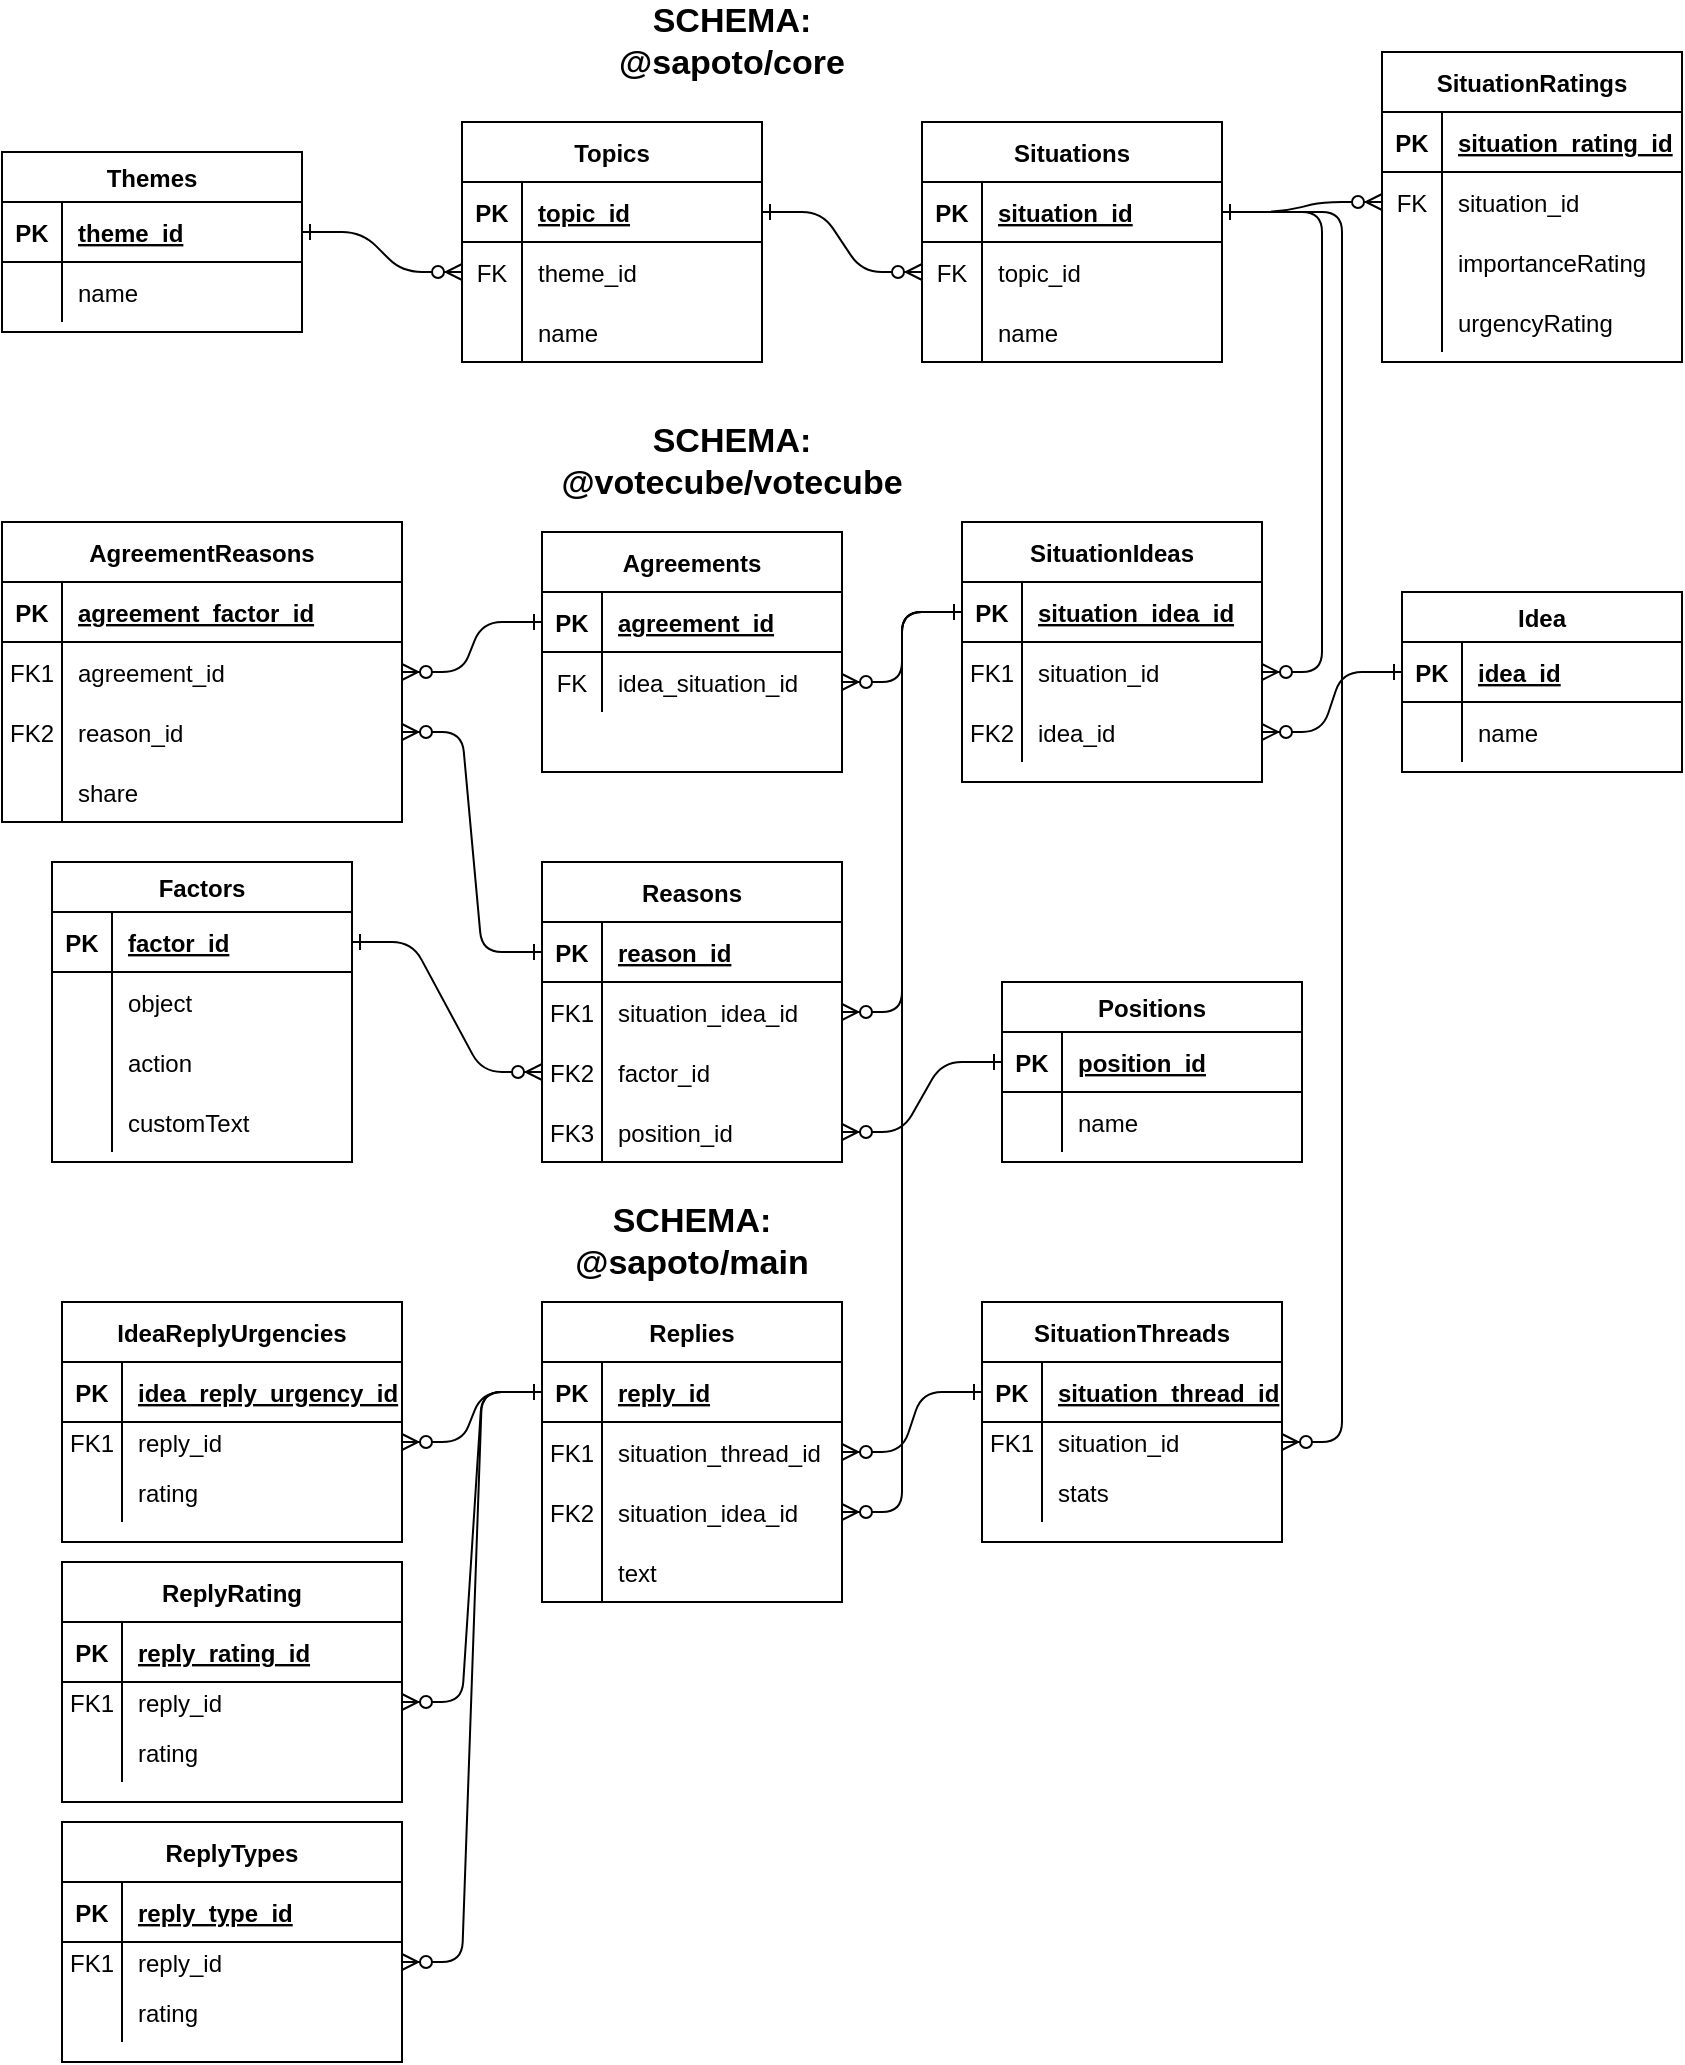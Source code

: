 <mxfile>
    <diagram id="R2lEEEUBdFMjLlhIrx00" name="Page-1">
        <mxGraphModel dx="868" dy="680" grid="1" gridSize="10" guides="1" tooltips="1" connect="1" arrows="1" fold="1" page="1" pageScale="1" pageWidth="850" pageHeight="1100" math="0" shadow="0" extFonts="Permanent Marker^https://fonts.googleapis.com/css?family=Permanent+Marker">
            <root>
                <mxCell id="0"/>
                <mxCell id="1" parent="0"/>
                <mxCell id="C-vyLk0tnHw3VtMMgP7b-1" value="" style="edgeStyle=entityRelationEdgeStyle;endArrow=ERzeroToMany;startArrow=ERone;endFill=1;startFill=0;" parent="1" source="C-vyLk0tnHw3VtMMgP7b-24" target="UlRm_-mRZ6Bp_iC80ljX-13" edge="1">
                    <mxGeometry width="100" height="100" relative="1" as="geometry">
                        <mxPoint x="340" y="720" as="sourcePoint"/>
                        <mxPoint x="440" y="620" as="targetPoint"/>
                    </mxGeometry>
                </mxCell>
                <mxCell id="C-vyLk0tnHw3VtMMgP7b-12" value="" style="edgeStyle=entityRelationEdgeStyle;endArrow=ERzeroToMany;startArrow=ERone;endFill=1;startFill=0;" parent="1" source="C-vyLk0tnHw3VtMMgP7b-3" target="C-vyLk0tnHw3VtMMgP7b-17" edge="1">
                    <mxGeometry width="100" height="100" relative="1" as="geometry">
                        <mxPoint x="400" y="180" as="sourcePoint"/>
                        <mxPoint x="460" y="205" as="targetPoint"/>
                    </mxGeometry>
                </mxCell>
                <mxCell id="C-vyLk0tnHw3VtMMgP7b-2" value="SituationThreads" style="shape=table;startSize=30;container=1;collapsible=1;childLayout=tableLayout;fixedRows=1;rowLines=0;fontStyle=1;align=center;resizeLast=1;" parent="1" vertex="1">
                    <mxGeometry x="490" y="660" width="150" height="120" as="geometry"/>
                </mxCell>
                <mxCell id="C-vyLk0tnHw3VtMMgP7b-3" value="" style="shape=partialRectangle;collapsible=0;dropTarget=0;pointerEvents=0;fillColor=none;points=[[0,0.5],[1,0.5]];portConstraint=eastwest;top=0;left=0;right=0;bottom=1;" parent="C-vyLk0tnHw3VtMMgP7b-2" vertex="1">
                    <mxGeometry y="30" width="150" height="30" as="geometry"/>
                </mxCell>
                <mxCell id="C-vyLk0tnHw3VtMMgP7b-4" value="PK" style="shape=partialRectangle;overflow=hidden;connectable=0;fillColor=none;top=0;left=0;bottom=0;right=0;fontStyle=1;" parent="C-vyLk0tnHw3VtMMgP7b-3" vertex="1">
                    <mxGeometry width="30" height="30" as="geometry">
                        <mxRectangle width="30" height="30" as="alternateBounds"/>
                    </mxGeometry>
                </mxCell>
                <mxCell id="C-vyLk0tnHw3VtMMgP7b-5" value="situation_thread_id" style="shape=partialRectangle;overflow=hidden;connectable=0;fillColor=none;top=0;left=0;bottom=0;right=0;align=left;spacingLeft=6;fontStyle=5;" parent="C-vyLk0tnHw3VtMMgP7b-3" vertex="1">
                    <mxGeometry x="30" width="120" height="30" as="geometry">
                        <mxRectangle width="120" height="30" as="alternateBounds"/>
                    </mxGeometry>
                </mxCell>
                <mxCell id="C-vyLk0tnHw3VtMMgP7b-6" value="" style="shape=partialRectangle;collapsible=0;dropTarget=0;pointerEvents=0;fillColor=none;points=[[0,0.5],[1,0.5]];portConstraint=eastwest;top=0;left=0;right=0;bottom=0;" parent="C-vyLk0tnHw3VtMMgP7b-2" vertex="1">
                    <mxGeometry y="60" width="150" height="20" as="geometry"/>
                </mxCell>
                <mxCell id="C-vyLk0tnHw3VtMMgP7b-7" value="FK1" style="shape=partialRectangle;overflow=hidden;connectable=0;fillColor=none;top=0;left=0;bottom=0;right=0;" parent="C-vyLk0tnHw3VtMMgP7b-6" vertex="1">
                    <mxGeometry width="30" height="20" as="geometry">
                        <mxRectangle width="30" height="20" as="alternateBounds"/>
                    </mxGeometry>
                </mxCell>
                <mxCell id="C-vyLk0tnHw3VtMMgP7b-8" value="situation_id" style="shape=partialRectangle;overflow=hidden;connectable=0;fillColor=none;top=0;left=0;bottom=0;right=0;align=left;spacingLeft=6;" parent="C-vyLk0tnHw3VtMMgP7b-6" vertex="1">
                    <mxGeometry x="30" width="120" height="20" as="geometry">
                        <mxRectangle width="120" height="20" as="alternateBounds"/>
                    </mxGeometry>
                </mxCell>
                <mxCell id="C-vyLk0tnHw3VtMMgP7b-9" value="" style="shape=partialRectangle;collapsible=0;dropTarget=0;pointerEvents=0;fillColor=none;points=[[0,0.5],[1,0.5]];portConstraint=eastwest;top=0;left=0;right=0;bottom=0;" parent="C-vyLk0tnHw3VtMMgP7b-2" vertex="1">
                    <mxGeometry y="80" width="150" height="30" as="geometry"/>
                </mxCell>
                <mxCell id="C-vyLk0tnHw3VtMMgP7b-10" value="" style="shape=partialRectangle;overflow=hidden;connectable=0;fillColor=none;top=0;left=0;bottom=0;right=0;" parent="C-vyLk0tnHw3VtMMgP7b-9" vertex="1">
                    <mxGeometry width="30" height="30" as="geometry">
                        <mxRectangle width="30" height="30" as="alternateBounds"/>
                    </mxGeometry>
                </mxCell>
                <mxCell id="C-vyLk0tnHw3VtMMgP7b-11" value="stats" style="shape=partialRectangle;overflow=hidden;connectable=0;fillColor=none;top=0;left=0;bottom=0;right=0;align=left;spacingLeft=6;" parent="C-vyLk0tnHw3VtMMgP7b-9" vertex="1">
                    <mxGeometry x="30" width="120" height="30" as="geometry">
                        <mxRectangle width="120" height="30" as="alternateBounds"/>
                    </mxGeometry>
                </mxCell>
                <mxCell id="C-vyLk0tnHw3VtMMgP7b-13" value="Replies" style="shape=table;startSize=30;container=1;collapsible=1;childLayout=tableLayout;fixedRows=1;rowLines=0;fontStyle=1;align=center;resizeLast=1;" parent="1" vertex="1">
                    <mxGeometry x="270" y="660" width="150" height="150" as="geometry"/>
                </mxCell>
                <mxCell id="C-vyLk0tnHw3VtMMgP7b-14" value="" style="shape=partialRectangle;collapsible=0;dropTarget=0;pointerEvents=0;fillColor=none;points=[[0,0.5],[1,0.5]];portConstraint=eastwest;top=0;left=0;right=0;bottom=1;" parent="C-vyLk0tnHw3VtMMgP7b-13" vertex="1">
                    <mxGeometry y="30" width="150" height="30" as="geometry"/>
                </mxCell>
                <mxCell id="C-vyLk0tnHw3VtMMgP7b-15" value="PK" style="shape=partialRectangle;overflow=hidden;connectable=0;fillColor=none;top=0;left=0;bottom=0;right=0;fontStyle=1;" parent="C-vyLk0tnHw3VtMMgP7b-14" vertex="1">
                    <mxGeometry width="30" height="30" as="geometry">
                        <mxRectangle width="30" height="30" as="alternateBounds"/>
                    </mxGeometry>
                </mxCell>
                <mxCell id="C-vyLk0tnHw3VtMMgP7b-16" value="reply_id" style="shape=partialRectangle;overflow=hidden;connectable=0;fillColor=none;top=0;left=0;bottom=0;right=0;align=left;spacingLeft=6;fontStyle=5;" parent="C-vyLk0tnHw3VtMMgP7b-14" vertex="1">
                    <mxGeometry x="30" width="120" height="30" as="geometry">
                        <mxRectangle width="120" height="30" as="alternateBounds"/>
                    </mxGeometry>
                </mxCell>
                <mxCell id="C-vyLk0tnHw3VtMMgP7b-17" value="" style="shape=partialRectangle;collapsible=0;dropTarget=0;pointerEvents=0;fillColor=none;points=[[0,0.5],[1,0.5]];portConstraint=eastwest;top=0;left=0;right=0;bottom=0;" parent="C-vyLk0tnHw3VtMMgP7b-13" vertex="1">
                    <mxGeometry y="60" width="150" height="30" as="geometry"/>
                </mxCell>
                <mxCell id="C-vyLk0tnHw3VtMMgP7b-18" value="FK1" style="shape=partialRectangle;overflow=hidden;connectable=0;fillColor=none;top=0;left=0;bottom=0;right=0;" parent="C-vyLk0tnHw3VtMMgP7b-17" vertex="1">
                    <mxGeometry width="30" height="30" as="geometry">
                        <mxRectangle width="30" height="30" as="alternateBounds"/>
                    </mxGeometry>
                </mxCell>
                <mxCell id="C-vyLk0tnHw3VtMMgP7b-19" value="situation_thread_id" style="shape=partialRectangle;overflow=hidden;connectable=0;fillColor=none;top=0;left=0;bottom=0;right=0;align=left;spacingLeft=6;" parent="C-vyLk0tnHw3VtMMgP7b-17" vertex="1">
                    <mxGeometry x="30" width="120" height="30" as="geometry">
                        <mxRectangle width="120" height="30" as="alternateBounds"/>
                    </mxGeometry>
                </mxCell>
                <mxCell id="C-vyLk0tnHw3VtMMgP7b-20" value="" style="shape=partialRectangle;collapsible=0;dropTarget=0;pointerEvents=0;fillColor=none;points=[[0,0.5],[1,0.5]];portConstraint=eastwest;top=0;left=0;right=0;bottom=0;" parent="C-vyLk0tnHw3VtMMgP7b-13" vertex="1">
                    <mxGeometry y="90" width="150" height="30" as="geometry"/>
                </mxCell>
                <mxCell id="C-vyLk0tnHw3VtMMgP7b-21" value="FK2" style="shape=partialRectangle;overflow=hidden;connectable=0;fillColor=none;top=0;left=0;bottom=0;right=0;" parent="C-vyLk0tnHw3VtMMgP7b-20" vertex="1">
                    <mxGeometry width="30" height="30" as="geometry">
                        <mxRectangle width="30" height="30" as="alternateBounds"/>
                    </mxGeometry>
                </mxCell>
                <mxCell id="C-vyLk0tnHw3VtMMgP7b-22" value="situation_idea_id" style="shape=partialRectangle;overflow=hidden;connectable=0;fillColor=none;top=0;left=0;bottom=0;right=0;align=left;spacingLeft=6;" parent="C-vyLk0tnHw3VtMMgP7b-20" vertex="1">
                    <mxGeometry x="30" width="120" height="30" as="geometry">
                        <mxRectangle width="120" height="30" as="alternateBounds"/>
                    </mxGeometry>
                </mxCell>
                <mxCell id="UlRm_-mRZ6Bp_iC80ljX-145" value="" style="shape=partialRectangle;collapsible=0;dropTarget=0;pointerEvents=0;fillColor=none;points=[[0,0.5],[1,0.5]];portConstraint=eastwest;top=0;left=0;right=0;bottom=0;" parent="C-vyLk0tnHw3VtMMgP7b-13" vertex="1">
                    <mxGeometry y="120" width="150" height="30" as="geometry"/>
                </mxCell>
                <mxCell id="UlRm_-mRZ6Bp_iC80ljX-146" value="" style="shape=partialRectangle;overflow=hidden;connectable=0;fillColor=none;top=0;left=0;bottom=0;right=0;" parent="UlRm_-mRZ6Bp_iC80ljX-145" vertex="1">
                    <mxGeometry width="30" height="30" as="geometry">
                        <mxRectangle width="30" height="30" as="alternateBounds"/>
                    </mxGeometry>
                </mxCell>
                <mxCell id="UlRm_-mRZ6Bp_iC80ljX-147" value="text" style="shape=partialRectangle;overflow=hidden;connectable=0;fillColor=none;top=0;left=0;bottom=0;right=0;align=left;spacingLeft=6;" parent="UlRm_-mRZ6Bp_iC80ljX-145" vertex="1">
                    <mxGeometry x="30" width="120" height="30" as="geometry">
                        <mxRectangle width="120" height="30" as="alternateBounds"/>
                    </mxGeometry>
                </mxCell>
                <mxCell id="C-vyLk0tnHw3VtMMgP7b-23" value="Situations" style="shape=table;startSize=30;container=1;collapsible=1;childLayout=tableLayout;fixedRows=1;rowLines=0;fontStyle=1;align=center;resizeLast=1;" parent="1" vertex="1">
                    <mxGeometry x="460" y="70" width="150" height="120" as="geometry"/>
                </mxCell>
                <mxCell id="C-vyLk0tnHw3VtMMgP7b-24" value="" style="shape=partialRectangle;collapsible=0;dropTarget=0;pointerEvents=0;fillColor=none;points=[[0,0.5],[1,0.5]];portConstraint=eastwest;top=0;left=0;right=0;bottom=1;" parent="C-vyLk0tnHw3VtMMgP7b-23" vertex="1">
                    <mxGeometry y="30" width="150" height="30" as="geometry"/>
                </mxCell>
                <mxCell id="C-vyLk0tnHw3VtMMgP7b-25" value="PK" style="shape=partialRectangle;overflow=hidden;connectable=0;fillColor=none;top=0;left=0;bottom=0;right=0;fontStyle=1;" parent="C-vyLk0tnHw3VtMMgP7b-24" vertex="1">
                    <mxGeometry width="30" height="30" as="geometry">
                        <mxRectangle width="30" height="30" as="alternateBounds"/>
                    </mxGeometry>
                </mxCell>
                <mxCell id="C-vyLk0tnHw3VtMMgP7b-26" value="situation_id" style="shape=partialRectangle;overflow=hidden;connectable=0;fillColor=none;top=0;left=0;bottom=0;right=0;align=left;spacingLeft=6;fontStyle=5;" parent="C-vyLk0tnHw3VtMMgP7b-24" vertex="1">
                    <mxGeometry x="30" width="120" height="30" as="geometry">
                        <mxRectangle width="120" height="30" as="alternateBounds"/>
                    </mxGeometry>
                </mxCell>
                <mxCell id="C-vyLk0tnHw3VtMMgP7b-27" value="" style="shape=partialRectangle;collapsible=0;dropTarget=0;pointerEvents=0;fillColor=none;points=[[0,0.5],[1,0.5]];portConstraint=eastwest;top=0;left=0;right=0;bottom=0;" parent="C-vyLk0tnHw3VtMMgP7b-23" vertex="1">
                    <mxGeometry y="60" width="150" height="30" as="geometry"/>
                </mxCell>
                <mxCell id="C-vyLk0tnHw3VtMMgP7b-28" value="FK" style="shape=partialRectangle;overflow=hidden;connectable=0;fillColor=none;top=0;left=0;bottom=0;right=0;" parent="C-vyLk0tnHw3VtMMgP7b-27" vertex="1">
                    <mxGeometry width="30" height="30" as="geometry">
                        <mxRectangle width="30" height="30" as="alternateBounds"/>
                    </mxGeometry>
                </mxCell>
                <mxCell id="C-vyLk0tnHw3VtMMgP7b-29" value="topic_id" style="shape=partialRectangle;overflow=hidden;connectable=0;fillColor=none;top=0;left=0;bottom=0;right=0;align=left;spacingLeft=6;" parent="C-vyLk0tnHw3VtMMgP7b-27" vertex="1">
                    <mxGeometry x="30" width="120" height="30" as="geometry">
                        <mxRectangle width="120" height="30" as="alternateBounds"/>
                    </mxGeometry>
                </mxCell>
                <mxCell id="UlRm_-mRZ6Bp_iC80ljX-92" value="" style="shape=partialRectangle;collapsible=0;dropTarget=0;pointerEvents=0;fillColor=none;points=[[0,0.5],[1,0.5]];portConstraint=eastwest;top=0;left=0;right=0;bottom=0;" parent="C-vyLk0tnHw3VtMMgP7b-23" vertex="1">
                    <mxGeometry y="90" width="150" height="30" as="geometry"/>
                </mxCell>
                <mxCell id="UlRm_-mRZ6Bp_iC80ljX-93" value="" style="shape=partialRectangle;overflow=hidden;connectable=0;fillColor=none;top=0;left=0;bottom=0;right=0;" parent="UlRm_-mRZ6Bp_iC80ljX-92" vertex="1">
                    <mxGeometry width="30" height="30" as="geometry">
                        <mxRectangle width="30" height="30" as="alternateBounds"/>
                    </mxGeometry>
                </mxCell>
                <mxCell id="UlRm_-mRZ6Bp_iC80ljX-94" value="name" style="shape=partialRectangle;overflow=hidden;connectable=0;fillColor=none;top=0;left=0;bottom=0;right=0;align=left;spacingLeft=6;" parent="UlRm_-mRZ6Bp_iC80ljX-92" vertex="1">
                    <mxGeometry x="30" width="120" height="30" as="geometry">
                        <mxRectangle width="120" height="30" as="alternateBounds"/>
                    </mxGeometry>
                </mxCell>
                <mxCell id="UlRm_-mRZ6Bp_iC80ljX-9" value="SituationIdeas" style="shape=table;startSize=30;container=1;collapsible=1;childLayout=tableLayout;fixedRows=1;rowLines=0;fontStyle=1;align=center;resizeLast=1;" parent="1" vertex="1">
                    <mxGeometry x="480" y="270" width="150" height="130" as="geometry"/>
                </mxCell>
                <mxCell id="UlRm_-mRZ6Bp_iC80ljX-10" value="" style="shape=partialRectangle;collapsible=0;dropTarget=0;pointerEvents=0;fillColor=none;points=[[0,0.5],[1,0.5]];portConstraint=eastwest;top=0;left=0;right=0;bottom=1;" parent="UlRm_-mRZ6Bp_iC80ljX-9" vertex="1">
                    <mxGeometry y="30" width="150" height="30" as="geometry"/>
                </mxCell>
                <mxCell id="UlRm_-mRZ6Bp_iC80ljX-11" value="PK" style="shape=partialRectangle;overflow=hidden;connectable=0;fillColor=none;top=0;left=0;bottom=0;right=0;fontStyle=1;" parent="UlRm_-mRZ6Bp_iC80ljX-10" vertex="1">
                    <mxGeometry width="30" height="30" as="geometry">
                        <mxRectangle width="30" height="30" as="alternateBounds"/>
                    </mxGeometry>
                </mxCell>
                <mxCell id="UlRm_-mRZ6Bp_iC80ljX-12" value="situation_idea_id" style="shape=partialRectangle;overflow=hidden;connectable=0;fillColor=none;top=0;left=0;bottom=0;right=0;align=left;spacingLeft=6;fontStyle=5;" parent="UlRm_-mRZ6Bp_iC80ljX-10" vertex="1">
                    <mxGeometry x="30" width="120" height="30" as="geometry">
                        <mxRectangle width="120" height="30" as="alternateBounds"/>
                    </mxGeometry>
                </mxCell>
                <mxCell id="UlRm_-mRZ6Bp_iC80ljX-13" value="" style="shape=partialRectangle;collapsible=0;dropTarget=0;pointerEvents=0;fillColor=none;points=[[0,0.5],[1,0.5]];portConstraint=eastwest;top=0;left=0;right=0;bottom=0;" parent="UlRm_-mRZ6Bp_iC80ljX-9" vertex="1">
                    <mxGeometry y="60" width="150" height="30" as="geometry"/>
                </mxCell>
                <mxCell id="UlRm_-mRZ6Bp_iC80ljX-14" value="FK1" style="shape=partialRectangle;overflow=hidden;connectable=0;fillColor=none;top=0;left=0;bottom=0;right=0;" parent="UlRm_-mRZ6Bp_iC80ljX-13" vertex="1">
                    <mxGeometry width="30" height="30" as="geometry">
                        <mxRectangle width="30" height="30" as="alternateBounds"/>
                    </mxGeometry>
                </mxCell>
                <mxCell id="UlRm_-mRZ6Bp_iC80ljX-15" value="situation_id" style="shape=partialRectangle;overflow=hidden;connectable=0;fillColor=none;top=0;left=0;bottom=0;right=0;align=left;spacingLeft=6;" parent="UlRm_-mRZ6Bp_iC80ljX-13" vertex="1">
                    <mxGeometry x="30" width="120" height="30" as="geometry">
                        <mxRectangle width="120" height="30" as="alternateBounds"/>
                    </mxGeometry>
                </mxCell>
                <mxCell id="UlRm_-mRZ6Bp_iC80ljX-16" value="" style="shape=partialRectangle;collapsible=0;dropTarget=0;pointerEvents=0;fillColor=none;points=[[0,0.5],[1,0.5]];portConstraint=eastwest;top=0;left=0;right=0;bottom=0;" parent="UlRm_-mRZ6Bp_iC80ljX-9" vertex="1">
                    <mxGeometry y="90" width="150" height="30" as="geometry"/>
                </mxCell>
                <mxCell id="UlRm_-mRZ6Bp_iC80ljX-17" value="FK2" style="shape=partialRectangle;overflow=hidden;connectable=0;fillColor=none;top=0;left=0;bottom=0;right=0;" parent="UlRm_-mRZ6Bp_iC80ljX-16" vertex="1">
                    <mxGeometry width="30" height="30" as="geometry">
                        <mxRectangle width="30" height="30" as="alternateBounds"/>
                    </mxGeometry>
                </mxCell>
                <mxCell id="UlRm_-mRZ6Bp_iC80ljX-18" value="idea_id" style="shape=partialRectangle;overflow=hidden;connectable=0;fillColor=none;top=0;left=0;bottom=0;right=0;align=left;spacingLeft=6;" parent="UlRm_-mRZ6Bp_iC80ljX-16" vertex="1">
                    <mxGeometry x="30" width="120" height="30" as="geometry">
                        <mxRectangle width="120" height="30" as="alternateBounds"/>
                    </mxGeometry>
                </mxCell>
                <mxCell id="UlRm_-mRZ6Bp_iC80ljX-19" value="Topics" style="shape=table;startSize=30;container=1;collapsible=1;childLayout=tableLayout;fixedRows=1;rowLines=0;fontStyle=1;align=center;resizeLast=1;" parent="1" vertex="1">
                    <mxGeometry x="230" y="70" width="150" height="120" as="geometry"/>
                </mxCell>
                <mxCell id="UlRm_-mRZ6Bp_iC80ljX-20" value="" style="shape=partialRectangle;collapsible=0;dropTarget=0;pointerEvents=0;fillColor=none;points=[[0,0.5],[1,0.5]];portConstraint=eastwest;top=0;left=0;right=0;bottom=1;" parent="UlRm_-mRZ6Bp_iC80ljX-19" vertex="1">
                    <mxGeometry y="30" width="150" height="30" as="geometry"/>
                </mxCell>
                <mxCell id="UlRm_-mRZ6Bp_iC80ljX-21" value="PK" style="shape=partialRectangle;overflow=hidden;connectable=0;fillColor=none;top=0;left=0;bottom=0;right=0;fontStyle=1;" parent="UlRm_-mRZ6Bp_iC80ljX-20" vertex="1">
                    <mxGeometry width="30" height="30" as="geometry">
                        <mxRectangle width="30" height="30" as="alternateBounds"/>
                    </mxGeometry>
                </mxCell>
                <mxCell id="UlRm_-mRZ6Bp_iC80ljX-22" value="topic_id" style="shape=partialRectangle;overflow=hidden;connectable=0;fillColor=none;top=0;left=0;bottom=0;right=0;align=left;spacingLeft=6;fontStyle=5;" parent="UlRm_-mRZ6Bp_iC80ljX-20" vertex="1">
                    <mxGeometry x="30" width="120" height="30" as="geometry">
                        <mxRectangle width="120" height="30" as="alternateBounds"/>
                    </mxGeometry>
                </mxCell>
                <mxCell id="UlRm_-mRZ6Bp_iC80ljX-23" value="" style="shape=partialRectangle;collapsible=0;dropTarget=0;pointerEvents=0;fillColor=none;points=[[0,0.5],[1,0.5]];portConstraint=eastwest;top=0;left=0;right=0;bottom=0;" parent="UlRm_-mRZ6Bp_iC80ljX-19" vertex="1">
                    <mxGeometry y="60" width="150" height="30" as="geometry"/>
                </mxCell>
                <mxCell id="UlRm_-mRZ6Bp_iC80ljX-24" value="FK" style="shape=partialRectangle;overflow=hidden;connectable=0;fillColor=none;top=0;left=0;bottom=0;right=0;" parent="UlRm_-mRZ6Bp_iC80ljX-23" vertex="1">
                    <mxGeometry width="30" height="30" as="geometry">
                        <mxRectangle width="30" height="30" as="alternateBounds"/>
                    </mxGeometry>
                </mxCell>
                <mxCell id="UlRm_-mRZ6Bp_iC80ljX-25" value="theme_id" style="shape=partialRectangle;overflow=hidden;connectable=0;fillColor=none;top=0;left=0;bottom=0;right=0;align=left;spacingLeft=6;" parent="UlRm_-mRZ6Bp_iC80ljX-23" vertex="1">
                    <mxGeometry x="30" width="120" height="30" as="geometry">
                        <mxRectangle width="120" height="30" as="alternateBounds"/>
                    </mxGeometry>
                </mxCell>
                <mxCell id="UlRm_-mRZ6Bp_iC80ljX-102" value="" style="shape=partialRectangle;collapsible=0;dropTarget=0;pointerEvents=0;fillColor=none;points=[[0,0.5],[1,0.5]];portConstraint=eastwest;top=0;left=0;right=0;bottom=0;" parent="UlRm_-mRZ6Bp_iC80ljX-19" vertex="1">
                    <mxGeometry y="90" width="150" height="30" as="geometry"/>
                </mxCell>
                <mxCell id="UlRm_-mRZ6Bp_iC80ljX-103" value="" style="shape=partialRectangle;overflow=hidden;connectable=0;fillColor=none;top=0;left=0;bottom=0;right=0;" parent="UlRm_-mRZ6Bp_iC80ljX-102" vertex="1">
                    <mxGeometry width="30" height="30" as="geometry">
                        <mxRectangle width="30" height="30" as="alternateBounds"/>
                    </mxGeometry>
                </mxCell>
                <mxCell id="UlRm_-mRZ6Bp_iC80ljX-104" value="name" style="shape=partialRectangle;overflow=hidden;connectable=0;fillColor=none;top=0;left=0;bottom=0;right=0;align=left;spacingLeft=6;" parent="UlRm_-mRZ6Bp_iC80ljX-102" vertex="1">
                    <mxGeometry x="30" width="120" height="30" as="geometry">
                        <mxRectangle width="120" height="30" as="alternateBounds"/>
                    </mxGeometry>
                </mxCell>
                <mxCell id="UlRm_-mRZ6Bp_iC80ljX-27" value="Themes" style="shape=table;startSize=25;container=1;collapsible=1;childLayout=tableLayout;fixedRows=1;rowLines=0;fontStyle=1;align=center;resizeLast=1;" parent="1" vertex="1">
                    <mxGeometry y="85" width="150" height="90" as="geometry"/>
                </mxCell>
                <mxCell id="UlRm_-mRZ6Bp_iC80ljX-28" value="" style="shape=partialRectangle;collapsible=0;dropTarget=0;pointerEvents=0;fillColor=none;points=[[0,0.5],[1,0.5]];portConstraint=eastwest;top=0;left=0;right=0;bottom=1;" parent="UlRm_-mRZ6Bp_iC80ljX-27" vertex="1">
                    <mxGeometry y="25" width="150" height="30" as="geometry"/>
                </mxCell>
                <mxCell id="UlRm_-mRZ6Bp_iC80ljX-29" value="PK" style="shape=partialRectangle;overflow=hidden;connectable=0;fillColor=none;top=0;left=0;bottom=0;right=0;fontStyle=1;" parent="UlRm_-mRZ6Bp_iC80ljX-28" vertex="1">
                    <mxGeometry width="30" height="30" as="geometry">
                        <mxRectangle width="30" height="30" as="alternateBounds"/>
                    </mxGeometry>
                </mxCell>
                <mxCell id="UlRm_-mRZ6Bp_iC80ljX-30" value="theme_id" style="shape=partialRectangle;overflow=hidden;connectable=0;fillColor=none;top=0;left=0;bottom=0;right=0;align=left;spacingLeft=6;fontStyle=5;" parent="UlRm_-mRZ6Bp_iC80ljX-28" vertex="1">
                    <mxGeometry x="30" width="120" height="30" as="geometry">
                        <mxRectangle width="120" height="30" as="alternateBounds"/>
                    </mxGeometry>
                </mxCell>
                <mxCell id="UlRm_-mRZ6Bp_iC80ljX-31" value="" style="shape=partialRectangle;collapsible=0;dropTarget=0;pointerEvents=0;fillColor=none;points=[[0,0.5],[1,0.5]];portConstraint=eastwest;top=0;left=0;right=0;bottom=0;" parent="UlRm_-mRZ6Bp_iC80ljX-27" vertex="1">
                    <mxGeometry y="55" width="150" height="30" as="geometry"/>
                </mxCell>
                <mxCell id="UlRm_-mRZ6Bp_iC80ljX-32" value="" style="shape=partialRectangle;overflow=hidden;connectable=0;fillColor=none;top=0;left=0;bottom=0;right=0;" parent="UlRm_-mRZ6Bp_iC80ljX-31" vertex="1">
                    <mxGeometry width="30" height="30" as="geometry">
                        <mxRectangle width="30" height="30" as="alternateBounds"/>
                    </mxGeometry>
                </mxCell>
                <mxCell id="UlRm_-mRZ6Bp_iC80ljX-33" value="name" style="shape=partialRectangle;overflow=hidden;connectable=0;fillColor=none;top=0;left=0;bottom=0;right=0;align=left;spacingLeft=6;" parent="UlRm_-mRZ6Bp_iC80ljX-31" vertex="1">
                    <mxGeometry x="30" width="120" height="30" as="geometry">
                        <mxRectangle width="120" height="30" as="alternateBounds"/>
                    </mxGeometry>
                </mxCell>
                <mxCell id="UlRm_-mRZ6Bp_iC80ljX-34" value="" style="edgeStyle=entityRelationEdgeStyle;endArrow=ERzeroToMany;startArrow=ERone;endFill=1;startFill=0;" parent="1" source="UlRm_-mRZ6Bp_iC80ljX-20" target="C-vyLk0tnHw3VtMMgP7b-27" edge="1">
                    <mxGeometry width="100" height="100" relative="1" as="geometry">
                        <mxPoint x="610" y="105" as="sourcePoint"/>
                        <mxPoint x="600" y="130" as="targetPoint"/>
                    </mxGeometry>
                </mxCell>
                <mxCell id="UlRm_-mRZ6Bp_iC80ljX-35" value="" style="edgeStyle=entityRelationEdgeStyle;endArrow=ERzeroToMany;startArrow=ERone;endFill=1;startFill=0;" parent="1" source="UlRm_-mRZ6Bp_iC80ljX-28" target="UlRm_-mRZ6Bp_iC80ljX-23" edge="1">
                    <mxGeometry width="100" height="100" relative="1" as="geometry">
                        <mxPoint x="480" y="85" as="sourcePoint"/>
                        <mxPoint x="610" y="135" as="targetPoint"/>
                    </mxGeometry>
                </mxCell>
                <mxCell id="UlRm_-mRZ6Bp_iC80ljX-36" value="SituationRatings" style="shape=table;startSize=30;container=1;collapsible=1;childLayout=tableLayout;fixedRows=1;rowLines=0;fontStyle=1;align=center;resizeLast=1;" parent="1" vertex="1">
                    <mxGeometry x="690" y="35" width="150" height="155" as="geometry"/>
                </mxCell>
                <mxCell id="UlRm_-mRZ6Bp_iC80ljX-37" value="" style="shape=partialRectangle;collapsible=0;dropTarget=0;pointerEvents=0;fillColor=none;points=[[0,0.5],[1,0.5]];portConstraint=eastwest;top=0;left=0;right=0;bottom=1;" parent="UlRm_-mRZ6Bp_iC80ljX-36" vertex="1">
                    <mxGeometry y="30" width="150" height="30" as="geometry"/>
                </mxCell>
                <mxCell id="UlRm_-mRZ6Bp_iC80ljX-38" value="PK" style="shape=partialRectangle;overflow=hidden;connectable=0;fillColor=none;top=0;left=0;bottom=0;right=0;fontStyle=1;" parent="UlRm_-mRZ6Bp_iC80ljX-37" vertex="1">
                    <mxGeometry width="30" height="30" as="geometry">
                        <mxRectangle width="30" height="30" as="alternateBounds"/>
                    </mxGeometry>
                </mxCell>
                <mxCell id="UlRm_-mRZ6Bp_iC80ljX-39" value="situation_rating_id" style="shape=partialRectangle;overflow=hidden;connectable=0;fillColor=none;top=0;left=0;bottom=0;right=0;align=left;spacingLeft=6;fontStyle=5;" parent="UlRm_-mRZ6Bp_iC80ljX-37" vertex="1">
                    <mxGeometry x="30" width="120" height="30" as="geometry">
                        <mxRectangle width="120" height="30" as="alternateBounds"/>
                    </mxGeometry>
                </mxCell>
                <mxCell id="UlRm_-mRZ6Bp_iC80ljX-40" value="" style="shape=partialRectangle;collapsible=0;dropTarget=0;pointerEvents=0;fillColor=none;points=[[0,0.5],[1,0.5]];portConstraint=eastwest;top=0;left=0;right=0;bottom=0;" parent="UlRm_-mRZ6Bp_iC80ljX-36" vertex="1">
                    <mxGeometry y="60" width="150" height="30" as="geometry"/>
                </mxCell>
                <mxCell id="UlRm_-mRZ6Bp_iC80ljX-41" value="FK" style="shape=partialRectangle;overflow=hidden;connectable=0;fillColor=none;top=0;left=0;bottom=0;right=0;" parent="UlRm_-mRZ6Bp_iC80ljX-40" vertex="1">
                    <mxGeometry width="30" height="30" as="geometry">
                        <mxRectangle width="30" height="30" as="alternateBounds"/>
                    </mxGeometry>
                </mxCell>
                <mxCell id="UlRm_-mRZ6Bp_iC80ljX-42" value="situation_id" style="shape=partialRectangle;overflow=hidden;connectable=0;fillColor=none;top=0;left=0;bottom=0;right=0;align=left;spacingLeft=6;" parent="UlRm_-mRZ6Bp_iC80ljX-40" vertex="1">
                    <mxGeometry x="30" width="120" height="30" as="geometry">
                        <mxRectangle width="120" height="30" as="alternateBounds"/>
                    </mxGeometry>
                </mxCell>
                <mxCell id="UlRm_-mRZ6Bp_iC80ljX-105" value="" style="shape=partialRectangle;collapsible=0;dropTarget=0;pointerEvents=0;fillColor=none;points=[[0,0.5],[1,0.5]];portConstraint=eastwest;top=0;left=0;right=0;bottom=0;" parent="UlRm_-mRZ6Bp_iC80ljX-36" vertex="1">
                    <mxGeometry y="90" width="150" height="30" as="geometry"/>
                </mxCell>
                <mxCell id="UlRm_-mRZ6Bp_iC80ljX-106" value="" style="shape=partialRectangle;overflow=hidden;connectable=0;fillColor=none;top=0;left=0;bottom=0;right=0;" parent="UlRm_-mRZ6Bp_iC80ljX-105" vertex="1">
                    <mxGeometry width="30" height="30" as="geometry">
                        <mxRectangle width="30" height="30" as="alternateBounds"/>
                    </mxGeometry>
                </mxCell>
                <mxCell id="UlRm_-mRZ6Bp_iC80ljX-107" value="importanceRating" style="shape=partialRectangle;overflow=hidden;connectable=0;fillColor=none;top=0;left=0;bottom=0;right=0;align=left;spacingLeft=6;" parent="UlRm_-mRZ6Bp_iC80ljX-105" vertex="1">
                    <mxGeometry x="30" width="120" height="30" as="geometry">
                        <mxRectangle width="120" height="30" as="alternateBounds"/>
                    </mxGeometry>
                </mxCell>
                <mxCell id="UlRm_-mRZ6Bp_iC80ljX-108" value="" style="shape=partialRectangle;collapsible=0;dropTarget=0;pointerEvents=0;fillColor=none;points=[[0,0.5],[1,0.5]];portConstraint=eastwest;top=0;left=0;right=0;bottom=0;" parent="UlRm_-mRZ6Bp_iC80ljX-36" vertex="1">
                    <mxGeometry y="120" width="150" height="30" as="geometry"/>
                </mxCell>
                <mxCell id="UlRm_-mRZ6Bp_iC80ljX-109" value="" style="shape=partialRectangle;overflow=hidden;connectable=0;fillColor=none;top=0;left=0;bottom=0;right=0;" parent="UlRm_-mRZ6Bp_iC80ljX-108" vertex="1">
                    <mxGeometry width="30" height="30" as="geometry">
                        <mxRectangle width="30" height="30" as="alternateBounds"/>
                    </mxGeometry>
                </mxCell>
                <mxCell id="UlRm_-mRZ6Bp_iC80ljX-110" value="urgencyRating" style="shape=partialRectangle;overflow=hidden;connectable=0;fillColor=none;top=0;left=0;bottom=0;right=0;align=left;spacingLeft=6;" parent="UlRm_-mRZ6Bp_iC80ljX-108" vertex="1">
                    <mxGeometry x="30" width="120" height="30" as="geometry">
                        <mxRectangle width="120" height="30" as="alternateBounds"/>
                    </mxGeometry>
                </mxCell>
                <mxCell id="UlRm_-mRZ6Bp_iC80ljX-44" value="" style="edgeStyle=entityRelationEdgeStyle;endArrow=ERzeroToMany;startArrow=ERone;endFill=1;startFill=0;" parent="1" source="C-vyLk0tnHw3VtMMgP7b-24" target="UlRm_-mRZ6Bp_iC80ljX-40" edge="1">
                    <mxGeometry width="100" height="100" relative="1" as="geometry">
                        <mxPoint x="160" y="155" as="sourcePoint"/>
                        <mxPoint x="240" y="155" as="targetPoint"/>
                    </mxGeometry>
                </mxCell>
                <mxCell id="UlRm_-mRZ6Bp_iC80ljX-61" value="Idea" style="shape=table;startSize=25;container=1;collapsible=1;childLayout=tableLayout;fixedRows=1;rowLines=0;fontStyle=1;align=center;resizeLast=1;" parent="1" vertex="1">
                    <mxGeometry x="700" y="305" width="140" height="90" as="geometry"/>
                </mxCell>
                <mxCell id="UlRm_-mRZ6Bp_iC80ljX-62" value="" style="shape=partialRectangle;collapsible=0;dropTarget=0;pointerEvents=0;fillColor=none;points=[[0,0.5],[1,0.5]];portConstraint=eastwest;top=0;left=0;right=0;bottom=1;" parent="UlRm_-mRZ6Bp_iC80ljX-61" vertex="1">
                    <mxGeometry y="25" width="140" height="30" as="geometry"/>
                </mxCell>
                <mxCell id="UlRm_-mRZ6Bp_iC80ljX-63" value="PK" style="shape=partialRectangle;overflow=hidden;connectable=0;fillColor=none;top=0;left=0;bottom=0;right=0;fontStyle=1;" parent="UlRm_-mRZ6Bp_iC80ljX-62" vertex="1">
                    <mxGeometry width="30" height="30" as="geometry">
                        <mxRectangle width="30" height="30" as="alternateBounds"/>
                    </mxGeometry>
                </mxCell>
                <mxCell id="UlRm_-mRZ6Bp_iC80ljX-64" value="idea_id" style="shape=partialRectangle;overflow=hidden;connectable=0;fillColor=none;top=0;left=0;bottom=0;right=0;align=left;spacingLeft=6;fontStyle=5;" parent="UlRm_-mRZ6Bp_iC80ljX-62" vertex="1">
                    <mxGeometry x="30" width="110" height="30" as="geometry">
                        <mxRectangle width="110" height="30" as="alternateBounds"/>
                    </mxGeometry>
                </mxCell>
                <mxCell id="UlRm_-mRZ6Bp_iC80ljX-65" value="" style="shape=partialRectangle;collapsible=0;dropTarget=0;pointerEvents=0;fillColor=none;points=[[0,0.5],[1,0.5]];portConstraint=eastwest;top=0;left=0;right=0;bottom=0;" parent="UlRm_-mRZ6Bp_iC80ljX-61" vertex="1">
                    <mxGeometry y="55" width="140" height="30" as="geometry"/>
                </mxCell>
                <mxCell id="UlRm_-mRZ6Bp_iC80ljX-66" value="" style="shape=partialRectangle;overflow=hidden;connectable=0;fillColor=none;top=0;left=0;bottom=0;right=0;" parent="UlRm_-mRZ6Bp_iC80ljX-65" vertex="1">
                    <mxGeometry width="30" height="30" as="geometry">
                        <mxRectangle width="30" height="30" as="alternateBounds"/>
                    </mxGeometry>
                </mxCell>
                <mxCell id="UlRm_-mRZ6Bp_iC80ljX-67" value="name" style="shape=partialRectangle;overflow=hidden;connectable=0;fillColor=none;top=0;left=0;bottom=0;right=0;align=left;spacingLeft=6;" parent="UlRm_-mRZ6Bp_iC80ljX-65" vertex="1">
                    <mxGeometry x="30" width="110" height="30" as="geometry">
                        <mxRectangle width="110" height="30" as="alternateBounds"/>
                    </mxGeometry>
                </mxCell>
                <mxCell id="UlRm_-mRZ6Bp_iC80ljX-68" value="" style="edgeStyle=entityRelationEdgeStyle;endArrow=ERzeroToMany;startArrow=ERone;endFill=1;startFill=0;" parent="1" source="UlRm_-mRZ6Bp_iC80ljX-62" target="UlRm_-mRZ6Bp_iC80ljX-16" edge="1">
                    <mxGeometry width="100" height="100" relative="1" as="geometry">
                        <mxPoint x="660" y="430" as="sourcePoint"/>
                        <mxPoint x="620" y="355" as="targetPoint"/>
                    </mxGeometry>
                </mxCell>
                <mxCell id="UlRm_-mRZ6Bp_iC80ljX-70" value="Agreements" style="shape=table;startSize=30;container=1;collapsible=1;childLayout=tableLayout;fixedRows=1;rowLines=0;fontStyle=1;align=center;resizeLast=1;" parent="1" vertex="1">
                    <mxGeometry x="270" y="275" width="150" height="120" as="geometry"/>
                </mxCell>
                <mxCell id="UlRm_-mRZ6Bp_iC80ljX-71" value="" style="shape=partialRectangle;collapsible=0;dropTarget=0;pointerEvents=0;fillColor=none;points=[[0,0.5],[1,0.5]];portConstraint=eastwest;top=0;left=0;right=0;bottom=1;" parent="UlRm_-mRZ6Bp_iC80ljX-70" vertex="1">
                    <mxGeometry y="30" width="150" height="30" as="geometry"/>
                </mxCell>
                <mxCell id="UlRm_-mRZ6Bp_iC80ljX-72" value="PK" style="shape=partialRectangle;overflow=hidden;connectable=0;fillColor=none;top=0;left=0;bottom=0;right=0;fontStyle=1;" parent="UlRm_-mRZ6Bp_iC80ljX-71" vertex="1">
                    <mxGeometry width="30" height="30" as="geometry">
                        <mxRectangle width="30" height="30" as="alternateBounds"/>
                    </mxGeometry>
                </mxCell>
                <mxCell id="UlRm_-mRZ6Bp_iC80ljX-73" value="agreement_id" style="shape=partialRectangle;overflow=hidden;connectable=0;fillColor=none;top=0;left=0;bottom=0;right=0;align=left;spacingLeft=6;fontStyle=5;" parent="UlRm_-mRZ6Bp_iC80ljX-71" vertex="1">
                    <mxGeometry x="30" width="120" height="30" as="geometry">
                        <mxRectangle width="120" height="30" as="alternateBounds"/>
                    </mxGeometry>
                </mxCell>
                <mxCell id="UlRm_-mRZ6Bp_iC80ljX-74" value="" style="shape=partialRectangle;collapsible=0;dropTarget=0;pointerEvents=0;fillColor=none;points=[[0,0.5],[1,0.5]];portConstraint=eastwest;top=0;left=0;right=0;bottom=0;" parent="UlRm_-mRZ6Bp_iC80ljX-70" vertex="1">
                    <mxGeometry y="60" width="150" height="30" as="geometry"/>
                </mxCell>
                <mxCell id="UlRm_-mRZ6Bp_iC80ljX-75" value="FK" style="shape=partialRectangle;overflow=hidden;connectable=0;fillColor=none;top=0;left=0;bottom=0;right=0;" parent="UlRm_-mRZ6Bp_iC80ljX-74" vertex="1">
                    <mxGeometry width="30" height="30" as="geometry">
                        <mxRectangle width="30" height="30" as="alternateBounds"/>
                    </mxGeometry>
                </mxCell>
                <mxCell id="UlRm_-mRZ6Bp_iC80ljX-76" value="idea_situation_id" style="shape=partialRectangle;overflow=hidden;connectable=0;fillColor=none;top=0;left=0;bottom=0;right=0;align=left;spacingLeft=6;" parent="UlRm_-mRZ6Bp_iC80ljX-74" vertex="1">
                    <mxGeometry x="30" width="120" height="30" as="geometry">
                        <mxRectangle width="120" height="30" as="alternateBounds"/>
                    </mxGeometry>
                </mxCell>
                <mxCell id="UlRm_-mRZ6Bp_iC80ljX-77" value="" style="edgeStyle=entityRelationEdgeStyle;endArrow=ERzeroToMany;startArrow=ERone;endFill=1;startFill=0;" parent="1" source="UlRm_-mRZ6Bp_iC80ljX-10" target="UlRm_-mRZ6Bp_iC80ljX-74" edge="1">
                    <mxGeometry width="100" height="100" relative="1" as="geometry">
                        <mxPoint x="710" y="360" as="sourcePoint"/>
                        <mxPoint x="620" y="385" as="targetPoint"/>
                    </mxGeometry>
                </mxCell>
                <mxCell id="UlRm_-mRZ6Bp_iC80ljX-79" value="AgreementReasons" style="shape=table;startSize=30;container=1;collapsible=1;childLayout=tableLayout;fixedRows=1;rowLines=0;fontStyle=1;align=center;resizeLast=1;" parent="1" vertex="1">
                    <mxGeometry y="270" width="200" height="150" as="geometry"/>
                </mxCell>
                <mxCell id="UlRm_-mRZ6Bp_iC80ljX-80" value="" style="shape=partialRectangle;collapsible=0;dropTarget=0;pointerEvents=0;fillColor=none;points=[[0,0.5],[1,0.5]];portConstraint=eastwest;top=0;left=0;right=0;bottom=1;" parent="UlRm_-mRZ6Bp_iC80ljX-79" vertex="1">
                    <mxGeometry y="30" width="200" height="30" as="geometry"/>
                </mxCell>
                <mxCell id="UlRm_-mRZ6Bp_iC80ljX-81" value="PK" style="shape=partialRectangle;overflow=hidden;connectable=0;fillColor=none;top=0;left=0;bottom=0;right=0;fontStyle=1;" parent="UlRm_-mRZ6Bp_iC80ljX-80" vertex="1">
                    <mxGeometry width="30" height="30" as="geometry">
                        <mxRectangle width="30" height="30" as="alternateBounds"/>
                    </mxGeometry>
                </mxCell>
                <mxCell id="UlRm_-mRZ6Bp_iC80ljX-82" value="agreement_factor_id" style="shape=partialRectangle;overflow=hidden;connectable=0;fillColor=none;top=0;left=0;bottom=0;right=0;align=left;spacingLeft=6;fontStyle=5;" parent="UlRm_-mRZ6Bp_iC80ljX-80" vertex="1">
                    <mxGeometry x="30" width="170" height="30" as="geometry">
                        <mxRectangle width="170" height="30" as="alternateBounds"/>
                    </mxGeometry>
                </mxCell>
                <mxCell id="UlRm_-mRZ6Bp_iC80ljX-83" value="" style="shape=partialRectangle;collapsible=0;dropTarget=0;pointerEvents=0;fillColor=none;points=[[0,0.5],[1,0.5]];portConstraint=eastwest;top=0;left=0;right=0;bottom=0;" parent="UlRm_-mRZ6Bp_iC80ljX-79" vertex="1">
                    <mxGeometry y="60" width="200" height="30" as="geometry"/>
                </mxCell>
                <mxCell id="UlRm_-mRZ6Bp_iC80ljX-84" value="FK1" style="shape=partialRectangle;overflow=hidden;connectable=0;fillColor=none;top=0;left=0;bottom=0;right=0;" parent="UlRm_-mRZ6Bp_iC80ljX-83" vertex="1">
                    <mxGeometry width="30" height="30" as="geometry">
                        <mxRectangle width="30" height="30" as="alternateBounds"/>
                    </mxGeometry>
                </mxCell>
                <mxCell id="UlRm_-mRZ6Bp_iC80ljX-85" value="agreement_id" style="shape=partialRectangle;overflow=hidden;connectable=0;fillColor=none;top=0;left=0;bottom=0;right=0;align=left;spacingLeft=6;" parent="UlRm_-mRZ6Bp_iC80ljX-83" vertex="1">
                    <mxGeometry x="30" width="170" height="30" as="geometry">
                        <mxRectangle width="170" height="30" as="alternateBounds"/>
                    </mxGeometry>
                </mxCell>
                <mxCell id="UlRm_-mRZ6Bp_iC80ljX-86" value="" style="shape=partialRectangle;collapsible=0;dropTarget=0;pointerEvents=0;fillColor=none;points=[[0,0.5],[1,0.5]];portConstraint=eastwest;top=0;left=0;right=0;bottom=0;" parent="UlRm_-mRZ6Bp_iC80ljX-79" vertex="1">
                    <mxGeometry y="90" width="200" height="30" as="geometry"/>
                </mxCell>
                <mxCell id="UlRm_-mRZ6Bp_iC80ljX-87" value="FK2" style="shape=partialRectangle;overflow=hidden;connectable=0;fillColor=none;top=0;left=0;bottom=0;right=0;" parent="UlRm_-mRZ6Bp_iC80ljX-86" vertex="1">
                    <mxGeometry width="30" height="30" as="geometry">
                        <mxRectangle width="30" height="30" as="alternateBounds"/>
                    </mxGeometry>
                </mxCell>
                <mxCell id="UlRm_-mRZ6Bp_iC80ljX-88" value="reason_id" style="shape=partialRectangle;overflow=hidden;connectable=0;fillColor=none;top=0;left=0;bottom=0;right=0;align=left;spacingLeft=6;" parent="UlRm_-mRZ6Bp_iC80ljX-86" vertex="1">
                    <mxGeometry x="30" width="170" height="30" as="geometry">
                        <mxRectangle width="170" height="30" as="alternateBounds"/>
                    </mxGeometry>
                </mxCell>
                <mxCell id="UlRm_-mRZ6Bp_iC80ljX-89" value="" style="shape=partialRectangle;collapsible=0;dropTarget=0;pointerEvents=0;fillColor=none;points=[[0,0.5],[1,0.5]];portConstraint=eastwest;top=0;left=0;right=0;bottom=0;" parent="UlRm_-mRZ6Bp_iC80ljX-79" vertex="1">
                    <mxGeometry y="120" width="200" height="30" as="geometry"/>
                </mxCell>
                <mxCell id="UlRm_-mRZ6Bp_iC80ljX-90" value="" style="shape=partialRectangle;overflow=hidden;connectable=0;fillColor=none;top=0;left=0;bottom=0;right=0;" parent="UlRm_-mRZ6Bp_iC80ljX-89" vertex="1">
                    <mxGeometry width="30" height="30" as="geometry">
                        <mxRectangle width="30" height="30" as="alternateBounds"/>
                    </mxGeometry>
                </mxCell>
                <mxCell id="UlRm_-mRZ6Bp_iC80ljX-91" value="share" style="shape=partialRectangle;overflow=hidden;connectable=0;fillColor=none;top=0;left=0;bottom=0;right=0;align=left;spacingLeft=6;" parent="UlRm_-mRZ6Bp_iC80ljX-89" vertex="1">
                    <mxGeometry x="30" width="170" height="30" as="geometry">
                        <mxRectangle width="170" height="30" as="alternateBounds"/>
                    </mxGeometry>
                </mxCell>
                <mxCell id="UlRm_-mRZ6Bp_iC80ljX-111" value="" style="edgeStyle=entityRelationEdgeStyle;endArrow=ERzeroToMany;startArrow=ERone;endFill=1;startFill=0;" parent="1" source="UlRm_-mRZ6Bp_iC80ljX-71" target="UlRm_-mRZ6Bp_iC80ljX-83" edge="1">
                    <mxGeometry width="100" height="100" relative="1" as="geometry">
                        <mxPoint x="330" y="535" as="sourcePoint"/>
                        <mxPoint x="470" y="625" as="targetPoint"/>
                    </mxGeometry>
                </mxCell>
                <mxCell id="UlRm_-mRZ6Bp_iC80ljX-112" value="Reasons" style="shape=table;startSize=30;container=1;collapsible=1;childLayout=tableLayout;fixedRows=1;rowLines=0;fontStyle=1;align=center;resizeLast=1;" parent="1" vertex="1">
                    <mxGeometry x="270" y="440" width="150" height="150" as="geometry"/>
                </mxCell>
                <mxCell id="UlRm_-mRZ6Bp_iC80ljX-113" value="" style="shape=partialRectangle;collapsible=0;dropTarget=0;pointerEvents=0;fillColor=none;points=[[0,0.5],[1,0.5]];portConstraint=eastwest;top=0;left=0;right=0;bottom=1;" parent="UlRm_-mRZ6Bp_iC80ljX-112" vertex="1">
                    <mxGeometry y="30" width="150" height="30" as="geometry"/>
                </mxCell>
                <mxCell id="UlRm_-mRZ6Bp_iC80ljX-114" value="PK" style="shape=partialRectangle;overflow=hidden;connectable=0;fillColor=none;top=0;left=0;bottom=0;right=0;fontStyle=1;" parent="UlRm_-mRZ6Bp_iC80ljX-113" vertex="1">
                    <mxGeometry width="30" height="30" as="geometry">
                        <mxRectangle width="30" height="30" as="alternateBounds"/>
                    </mxGeometry>
                </mxCell>
                <mxCell id="UlRm_-mRZ6Bp_iC80ljX-115" value="reason_id" style="shape=partialRectangle;overflow=hidden;connectable=0;fillColor=none;top=0;left=0;bottom=0;right=0;align=left;spacingLeft=6;fontStyle=5;" parent="UlRm_-mRZ6Bp_iC80ljX-113" vertex="1">
                    <mxGeometry x="30" width="120" height="30" as="geometry">
                        <mxRectangle width="120" height="30" as="alternateBounds"/>
                    </mxGeometry>
                </mxCell>
                <mxCell id="UlRm_-mRZ6Bp_iC80ljX-116" value="" style="shape=partialRectangle;collapsible=0;dropTarget=0;pointerEvents=0;fillColor=none;points=[[0,0.5],[1,0.5]];portConstraint=eastwest;top=0;left=0;right=0;bottom=0;" parent="UlRm_-mRZ6Bp_iC80ljX-112" vertex="1">
                    <mxGeometry y="60" width="150" height="30" as="geometry"/>
                </mxCell>
                <mxCell id="UlRm_-mRZ6Bp_iC80ljX-117" value="FK1" style="shape=partialRectangle;overflow=hidden;connectable=0;fillColor=none;top=0;left=0;bottom=0;right=0;" parent="UlRm_-mRZ6Bp_iC80ljX-116" vertex="1">
                    <mxGeometry width="30" height="30" as="geometry">
                        <mxRectangle width="30" height="30" as="alternateBounds"/>
                    </mxGeometry>
                </mxCell>
                <mxCell id="UlRm_-mRZ6Bp_iC80ljX-118" value="situation_idea_id" style="shape=partialRectangle;overflow=hidden;connectable=0;fillColor=none;top=0;left=0;bottom=0;right=0;align=left;spacingLeft=6;" parent="UlRm_-mRZ6Bp_iC80ljX-116" vertex="1">
                    <mxGeometry x="30" width="120" height="30" as="geometry">
                        <mxRectangle width="120" height="30" as="alternateBounds"/>
                    </mxGeometry>
                </mxCell>
                <mxCell id="UlRm_-mRZ6Bp_iC80ljX-119" value="" style="shape=partialRectangle;collapsible=0;dropTarget=0;pointerEvents=0;fillColor=none;points=[[0,0.5],[1,0.5]];portConstraint=eastwest;top=0;left=0;right=0;bottom=0;" parent="UlRm_-mRZ6Bp_iC80ljX-112" vertex="1">
                    <mxGeometry y="90" width="150" height="30" as="geometry"/>
                </mxCell>
                <mxCell id="UlRm_-mRZ6Bp_iC80ljX-120" value="FK2" style="shape=partialRectangle;overflow=hidden;connectable=0;fillColor=none;top=0;left=0;bottom=0;right=0;" parent="UlRm_-mRZ6Bp_iC80ljX-119" vertex="1">
                    <mxGeometry width="30" height="30" as="geometry">
                        <mxRectangle width="30" height="30" as="alternateBounds"/>
                    </mxGeometry>
                </mxCell>
                <mxCell id="UlRm_-mRZ6Bp_iC80ljX-121" value="factor_id" style="shape=partialRectangle;overflow=hidden;connectable=0;fillColor=none;top=0;left=0;bottom=0;right=0;align=left;spacingLeft=6;" parent="UlRm_-mRZ6Bp_iC80ljX-119" vertex="1">
                    <mxGeometry x="30" width="120" height="30" as="geometry">
                        <mxRectangle width="120" height="30" as="alternateBounds"/>
                    </mxGeometry>
                </mxCell>
                <mxCell id="UlRm_-mRZ6Bp_iC80ljX-122" value="" style="shape=partialRectangle;collapsible=0;dropTarget=0;pointerEvents=0;fillColor=none;points=[[0,0.5],[1,0.5]];portConstraint=eastwest;top=0;left=0;right=0;bottom=0;" parent="UlRm_-mRZ6Bp_iC80ljX-112" vertex="1">
                    <mxGeometry y="120" width="150" height="30" as="geometry"/>
                </mxCell>
                <mxCell id="UlRm_-mRZ6Bp_iC80ljX-123" value="FK3" style="shape=partialRectangle;overflow=hidden;connectable=0;fillColor=none;top=0;left=0;bottom=0;right=0;" parent="UlRm_-mRZ6Bp_iC80ljX-122" vertex="1">
                    <mxGeometry width="30" height="30" as="geometry">
                        <mxRectangle width="30" height="30" as="alternateBounds"/>
                    </mxGeometry>
                </mxCell>
                <mxCell id="UlRm_-mRZ6Bp_iC80ljX-124" value="position_id" style="shape=partialRectangle;overflow=hidden;connectable=0;fillColor=none;top=0;left=0;bottom=0;right=0;align=left;spacingLeft=6;" parent="UlRm_-mRZ6Bp_iC80ljX-122" vertex="1">
                    <mxGeometry x="30" width="120" height="30" as="geometry">
                        <mxRectangle width="120" height="30" as="alternateBounds"/>
                    </mxGeometry>
                </mxCell>
                <mxCell id="UlRm_-mRZ6Bp_iC80ljX-125" value="" style="edgeStyle=entityRelationEdgeStyle;endArrow=ERzeroToMany;startArrow=ERone;endFill=1;startFill=0;" parent="1" source="UlRm_-mRZ6Bp_iC80ljX-113" target="UlRm_-mRZ6Bp_iC80ljX-86" edge="1">
                    <mxGeometry width="100" height="100" relative="1" as="geometry">
                        <mxPoint x="280" y="330" as="sourcePoint"/>
                        <mxPoint x="210" y="345" as="targetPoint"/>
                    </mxGeometry>
                </mxCell>
                <mxCell id="UlRm_-mRZ6Bp_iC80ljX-126" value="Factors" style="shape=table;startSize=25;container=1;collapsible=1;childLayout=tableLayout;fixedRows=1;rowLines=0;fontStyle=1;align=center;resizeLast=1;" parent="1" vertex="1">
                    <mxGeometry x="25" y="440" width="150" height="150" as="geometry"/>
                </mxCell>
                <mxCell id="UlRm_-mRZ6Bp_iC80ljX-127" value="" style="shape=partialRectangle;collapsible=0;dropTarget=0;pointerEvents=0;fillColor=none;points=[[0,0.5],[1,0.5]];portConstraint=eastwest;top=0;left=0;right=0;bottom=1;" parent="UlRm_-mRZ6Bp_iC80ljX-126" vertex="1">
                    <mxGeometry y="25" width="150" height="30" as="geometry"/>
                </mxCell>
                <mxCell id="UlRm_-mRZ6Bp_iC80ljX-128" value="PK" style="shape=partialRectangle;overflow=hidden;connectable=0;fillColor=none;top=0;left=0;bottom=0;right=0;fontStyle=1;" parent="UlRm_-mRZ6Bp_iC80ljX-127" vertex="1">
                    <mxGeometry width="30" height="30" as="geometry">
                        <mxRectangle width="30" height="30" as="alternateBounds"/>
                    </mxGeometry>
                </mxCell>
                <mxCell id="UlRm_-mRZ6Bp_iC80ljX-129" value="factor_id" style="shape=partialRectangle;overflow=hidden;connectable=0;fillColor=none;top=0;left=0;bottom=0;right=0;align=left;spacingLeft=6;fontStyle=5;" parent="UlRm_-mRZ6Bp_iC80ljX-127" vertex="1">
                    <mxGeometry x="30" width="120" height="30" as="geometry">
                        <mxRectangle width="120" height="30" as="alternateBounds"/>
                    </mxGeometry>
                </mxCell>
                <mxCell id="UlRm_-mRZ6Bp_iC80ljX-130" value="" style="shape=partialRectangle;collapsible=0;dropTarget=0;pointerEvents=0;fillColor=none;points=[[0,0.5],[1,0.5]];portConstraint=eastwest;top=0;left=0;right=0;bottom=0;" parent="UlRm_-mRZ6Bp_iC80ljX-126" vertex="1">
                    <mxGeometry y="55" width="150" height="30" as="geometry"/>
                </mxCell>
                <mxCell id="UlRm_-mRZ6Bp_iC80ljX-131" value="" style="shape=partialRectangle;overflow=hidden;connectable=0;fillColor=none;top=0;left=0;bottom=0;right=0;" parent="UlRm_-mRZ6Bp_iC80ljX-130" vertex="1">
                    <mxGeometry width="30" height="30" as="geometry">
                        <mxRectangle width="30" height="30" as="alternateBounds"/>
                    </mxGeometry>
                </mxCell>
                <mxCell id="UlRm_-mRZ6Bp_iC80ljX-132" value="object" style="shape=partialRectangle;overflow=hidden;connectable=0;fillColor=none;top=0;left=0;bottom=0;right=0;align=left;spacingLeft=6;" parent="UlRm_-mRZ6Bp_iC80ljX-130" vertex="1">
                    <mxGeometry x="30" width="120" height="30" as="geometry">
                        <mxRectangle width="120" height="30" as="alternateBounds"/>
                    </mxGeometry>
                </mxCell>
                <mxCell id="2" value="" style="shape=partialRectangle;collapsible=0;dropTarget=0;pointerEvents=0;fillColor=none;points=[[0,0.5],[1,0.5]];portConstraint=eastwest;top=0;left=0;right=0;bottom=0;" parent="UlRm_-mRZ6Bp_iC80ljX-126" vertex="1">
                    <mxGeometry y="85" width="150" height="30" as="geometry"/>
                </mxCell>
                <mxCell id="3" value="" style="shape=partialRectangle;overflow=hidden;connectable=0;fillColor=none;top=0;left=0;bottom=0;right=0;" parent="2" vertex="1">
                    <mxGeometry width="30" height="30" as="geometry">
                        <mxRectangle width="30" height="30" as="alternateBounds"/>
                    </mxGeometry>
                </mxCell>
                <mxCell id="4" value="action" style="shape=partialRectangle;overflow=hidden;connectable=0;fillColor=none;top=0;left=0;bottom=0;right=0;align=left;spacingLeft=6;" parent="2" vertex="1">
                    <mxGeometry x="30" width="120" height="30" as="geometry">
                        <mxRectangle width="120" height="30" as="alternateBounds"/>
                    </mxGeometry>
                </mxCell>
                <mxCell id="5" value="" style="shape=partialRectangle;collapsible=0;dropTarget=0;pointerEvents=0;fillColor=none;points=[[0,0.5],[1,0.5]];portConstraint=eastwest;top=0;left=0;right=0;bottom=0;" parent="UlRm_-mRZ6Bp_iC80ljX-126" vertex="1">
                    <mxGeometry y="115" width="150" height="30" as="geometry"/>
                </mxCell>
                <mxCell id="6" value="" style="shape=partialRectangle;overflow=hidden;connectable=0;fillColor=none;top=0;left=0;bottom=0;right=0;" parent="5" vertex="1">
                    <mxGeometry width="30" height="30" as="geometry">
                        <mxRectangle width="30" height="30" as="alternateBounds"/>
                    </mxGeometry>
                </mxCell>
                <mxCell id="7" value="customText" style="shape=partialRectangle;overflow=hidden;connectable=0;fillColor=none;top=0;left=0;bottom=0;right=0;align=left;spacingLeft=6;" parent="5" vertex="1">
                    <mxGeometry x="30" width="120" height="30" as="geometry">
                        <mxRectangle width="120" height="30" as="alternateBounds"/>
                    </mxGeometry>
                </mxCell>
                <mxCell id="UlRm_-mRZ6Bp_iC80ljX-133" value="" style="edgeStyle=entityRelationEdgeStyle;endArrow=ERzeroToMany;startArrow=ERone;endFill=1;startFill=0;" parent="1" source="UlRm_-mRZ6Bp_iC80ljX-127" target="UlRm_-mRZ6Bp_iC80ljX-119" edge="1">
                    <mxGeometry width="100" height="100" relative="1" as="geometry">
                        <mxPoint x="280" y="495" as="sourcePoint"/>
                        <mxPoint x="220" y="620" as="targetPoint"/>
                    </mxGeometry>
                </mxCell>
                <mxCell id="UlRm_-mRZ6Bp_iC80ljX-134" value="Positions" style="shape=table;startSize=25;container=1;collapsible=1;childLayout=tableLayout;fixedRows=1;rowLines=0;fontStyle=1;align=center;resizeLast=1;" parent="1" vertex="1">
                    <mxGeometry x="500" y="500" width="150" height="90" as="geometry"/>
                </mxCell>
                <mxCell id="UlRm_-mRZ6Bp_iC80ljX-135" value="" style="shape=partialRectangle;collapsible=0;dropTarget=0;pointerEvents=0;fillColor=none;points=[[0,0.5],[1,0.5]];portConstraint=eastwest;top=0;left=0;right=0;bottom=1;" parent="UlRm_-mRZ6Bp_iC80ljX-134" vertex="1">
                    <mxGeometry y="25" width="150" height="30" as="geometry"/>
                </mxCell>
                <mxCell id="UlRm_-mRZ6Bp_iC80ljX-136" value="PK" style="shape=partialRectangle;overflow=hidden;connectable=0;fillColor=none;top=0;left=0;bottom=0;right=0;fontStyle=1;" parent="UlRm_-mRZ6Bp_iC80ljX-135" vertex="1">
                    <mxGeometry width="30" height="30" as="geometry">
                        <mxRectangle width="30" height="30" as="alternateBounds"/>
                    </mxGeometry>
                </mxCell>
                <mxCell id="UlRm_-mRZ6Bp_iC80ljX-137" value="position_id" style="shape=partialRectangle;overflow=hidden;connectable=0;fillColor=none;top=0;left=0;bottom=0;right=0;align=left;spacingLeft=6;fontStyle=5;" parent="UlRm_-mRZ6Bp_iC80ljX-135" vertex="1">
                    <mxGeometry x="30" width="120" height="30" as="geometry">
                        <mxRectangle width="120" height="30" as="alternateBounds"/>
                    </mxGeometry>
                </mxCell>
                <mxCell id="UlRm_-mRZ6Bp_iC80ljX-138" value="" style="shape=partialRectangle;collapsible=0;dropTarget=0;pointerEvents=0;fillColor=none;points=[[0,0.5],[1,0.5]];portConstraint=eastwest;top=0;left=0;right=0;bottom=0;" parent="UlRm_-mRZ6Bp_iC80ljX-134" vertex="1">
                    <mxGeometry y="55" width="150" height="30" as="geometry"/>
                </mxCell>
                <mxCell id="UlRm_-mRZ6Bp_iC80ljX-139" value="" style="shape=partialRectangle;overflow=hidden;connectable=0;fillColor=none;top=0;left=0;bottom=0;right=0;" parent="UlRm_-mRZ6Bp_iC80ljX-138" vertex="1">
                    <mxGeometry width="30" height="30" as="geometry">
                        <mxRectangle width="30" height="30" as="alternateBounds"/>
                    </mxGeometry>
                </mxCell>
                <mxCell id="UlRm_-mRZ6Bp_iC80ljX-140" value="name" style="shape=partialRectangle;overflow=hidden;connectable=0;fillColor=none;top=0;left=0;bottom=0;right=0;align=left;spacingLeft=6;" parent="UlRm_-mRZ6Bp_iC80ljX-138" vertex="1">
                    <mxGeometry x="30" width="120" height="30" as="geometry">
                        <mxRectangle width="120" height="30" as="alternateBounds"/>
                    </mxGeometry>
                </mxCell>
                <mxCell id="UlRm_-mRZ6Bp_iC80ljX-141" value="" style="edgeStyle=entityRelationEdgeStyle;endArrow=ERzeroToMany;startArrow=ERone;endFill=1;startFill=0;" parent="1" source="UlRm_-mRZ6Bp_iC80ljX-135" target="UlRm_-mRZ6Bp_iC80ljX-122" edge="1">
                    <mxGeometry width="100" height="100" relative="1" as="geometry">
                        <mxPoint x="185" y="520" as="sourcePoint"/>
                        <mxPoint x="280" y="555" as="targetPoint"/>
                    </mxGeometry>
                </mxCell>
                <mxCell id="UlRm_-mRZ6Bp_iC80ljX-142" value="" style="edgeStyle=entityRelationEdgeStyle;endArrow=ERzeroToMany;startArrow=ERone;endFill=1;startFill=0;" parent="1" source="UlRm_-mRZ6Bp_iC80ljX-10" target="UlRm_-mRZ6Bp_iC80ljX-116" edge="1">
                    <mxGeometry width="100" height="100" relative="1" as="geometry">
                        <mxPoint x="610" y="500" as="sourcePoint"/>
                        <mxPoint x="570" y="440" as="targetPoint"/>
                    </mxGeometry>
                </mxCell>
                <mxCell id="UlRm_-mRZ6Bp_iC80ljX-143" value="" style="edgeStyle=entityRelationEdgeStyle;endArrow=ERzeroToMany;startArrow=ERone;endFill=1;startFill=0;" parent="1" source="C-vyLk0tnHw3VtMMgP7b-24" target="C-vyLk0tnHw3VtMMgP7b-6" edge="1">
                    <mxGeometry width="100" height="100" relative="1" as="geometry">
                        <mxPoint x="480" y="705" as="sourcePoint"/>
                        <mxPoint x="390" y="775" as="targetPoint"/>
                    </mxGeometry>
                </mxCell>
                <mxCell id="UlRm_-mRZ6Bp_iC80ljX-144" value="" style="edgeStyle=entityRelationEdgeStyle;endArrow=ERzeroToMany;startArrow=ERone;endFill=1;startFill=0;" parent="1" source="UlRm_-mRZ6Bp_iC80ljX-10" target="C-vyLk0tnHw3VtMMgP7b-20" edge="1">
                    <mxGeometry width="100" height="100" relative="1" as="geometry">
                        <mxPoint x="480" y="705" as="sourcePoint"/>
                        <mxPoint x="390" y="775" as="targetPoint"/>
                    </mxGeometry>
                </mxCell>
                <mxCell id="UlRm_-mRZ6Bp_iC80ljX-148" value="IdeaReplyUrgencies" style="shape=table;startSize=30;container=1;collapsible=1;childLayout=tableLayout;fixedRows=1;rowLines=0;fontStyle=1;align=center;resizeLast=1;" parent="1" vertex="1">
                    <mxGeometry x="30" y="660" width="170" height="120" as="geometry"/>
                </mxCell>
                <mxCell id="UlRm_-mRZ6Bp_iC80ljX-149" value="" style="shape=partialRectangle;collapsible=0;dropTarget=0;pointerEvents=0;fillColor=none;points=[[0,0.5],[1,0.5]];portConstraint=eastwest;top=0;left=0;right=0;bottom=1;" parent="UlRm_-mRZ6Bp_iC80ljX-148" vertex="1">
                    <mxGeometry y="30" width="170" height="30" as="geometry"/>
                </mxCell>
                <mxCell id="UlRm_-mRZ6Bp_iC80ljX-150" value="PK" style="shape=partialRectangle;overflow=hidden;connectable=0;fillColor=none;top=0;left=0;bottom=0;right=0;fontStyle=1;" parent="UlRm_-mRZ6Bp_iC80ljX-149" vertex="1">
                    <mxGeometry width="30" height="30" as="geometry">
                        <mxRectangle width="30" height="30" as="alternateBounds"/>
                    </mxGeometry>
                </mxCell>
                <mxCell id="UlRm_-mRZ6Bp_iC80ljX-151" value="idea_reply_urgency_id" style="shape=partialRectangle;overflow=hidden;connectable=0;fillColor=none;top=0;left=0;bottom=0;right=0;align=left;spacingLeft=6;fontStyle=5;" parent="UlRm_-mRZ6Bp_iC80ljX-149" vertex="1">
                    <mxGeometry x="30" width="140" height="30" as="geometry">
                        <mxRectangle width="140" height="30" as="alternateBounds"/>
                    </mxGeometry>
                </mxCell>
                <mxCell id="UlRm_-mRZ6Bp_iC80ljX-152" value="" style="shape=partialRectangle;collapsible=0;dropTarget=0;pointerEvents=0;fillColor=none;points=[[0,0.5],[1,0.5]];portConstraint=eastwest;top=0;left=0;right=0;bottom=0;" parent="UlRm_-mRZ6Bp_iC80ljX-148" vertex="1">
                    <mxGeometry y="60" width="170" height="20" as="geometry"/>
                </mxCell>
                <mxCell id="UlRm_-mRZ6Bp_iC80ljX-153" value="FK1" style="shape=partialRectangle;overflow=hidden;connectable=0;fillColor=none;top=0;left=0;bottom=0;right=0;" parent="UlRm_-mRZ6Bp_iC80ljX-152" vertex="1">
                    <mxGeometry width="30" height="20" as="geometry">
                        <mxRectangle width="30" height="20" as="alternateBounds"/>
                    </mxGeometry>
                </mxCell>
                <mxCell id="UlRm_-mRZ6Bp_iC80ljX-154" value="reply_id" style="shape=partialRectangle;overflow=hidden;connectable=0;fillColor=none;top=0;left=0;bottom=0;right=0;align=left;spacingLeft=6;" parent="UlRm_-mRZ6Bp_iC80ljX-152" vertex="1">
                    <mxGeometry x="30" width="140" height="20" as="geometry">
                        <mxRectangle width="140" height="20" as="alternateBounds"/>
                    </mxGeometry>
                </mxCell>
                <mxCell id="UlRm_-mRZ6Bp_iC80ljX-155" value="" style="shape=partialRectangle;collapsible=0;dropTarget=0;pointerEvents=0;fillColor=none;points=[[0,0.5],[1,0.5]];portConstraint=eastwest;top=0;left=0;right=0;bottom=0;" parent="UlRm_-mRZ6Bp_iC80ljX-148" vertex="1">
                    <mxGeometry y="80" width="170" height="30" as="geometry"/>
                </mxCell>
                <mxCell id="UlRm_-mRZ6Bp_iC80ljX-156" value="" style="shape=partialRectangle;overflow=hidden;connectable=0;fillColor=none;top=0;left=0;bottom=0;right=0;" parent="UlRm_-mRZ6Bp_iC80ljX-155" vertex="1">
                    <mxGeometry width="30" height="30" as="geometry">
                        <mxRectangle width="30" height="30" as="alternateBounds"/>
                    </mxGeometry>
                </mxCell>
                <mxCell id="UlRm_-mRZ6Bp_iC80ljX-157" value="rating" style="shape=partialRectangle;overflow=hidden;connectable=0;fillColor=none;top=0;left=0;bottom=0;right=0;align=left;spacingLeft=6;" parent="UlRm_-mRZ6Bp_iC80ljX-155" vertex="1">
                    <mxGeometry x="30" width="140" height="30" as="geometry">
                        <mxRectangle width="140" height="30" as="alternateBounds"/>
                    </mxGeometry>
                </mxCell>
                <mxCell id="UlRm_-mRZ6Bp_iC80ljX-158" value="" style="edgeStyle=entityRelationEdgeStyle;endArrow=ERzeroToMany;startArrow=ERone;endFill=1;startFill=0;" parent="1" source="C-vyLk0tnHw3VtMMgP7b-14" target="UlRm_-mRZ6Bp_iC80ljX-152" edge="1">
                    <mxGeometry width="100" height="100" relative="1" as="geometry">
                        <mxPoint x="185" y="520" as="sourcePoint"/>
                        <mxPoint x="280" y="555" as="targetPoint"/>
                    </mxGeometry>
                </mxCell>
                <mxCell id="UlRm_-mRZ6Bp_iC80ljX-159" value="ReplyRating" style="shape=table;startSize=30;container=1;collapsible=1;childLayout=tableLayout;fixedRows=1;rowLines=0;fontStyle=1;align=center;resizeLast=1;" parent="1" vertex="1">
                    <mxGeometry x="30" y="790" width="170" height="120" as="geometry"/>
                </mxCell>
                <mxCell id="UlRm_-mRZ6Bp_iC80ljX-160" value="" style="shape=partialRectangle;collapsible=0;dropTarget=0;pointerEvents=0;fillColor=none;points=[[0,0.5],[1,0.5]];portConstraint=eastwest;top=0;left=0;right=0;bottom=1;" parent="UlRm_-mRZ6Bp_iC80ljX-159" vertex="1">
                    <mxGeometry y="30" width="170" height="30" as="geometry"/>
                </mxCell>
                <mxCell id="UlRm_-mRZ6Bp_iC80ljX-161" value="PK" style="shape=partialRectangle;overflow=hidden;connectable=0;fillColor=none;top=0;left=0;bottom=0;right=0;fontStyle=1;" parent="UlRm_-mRZ6Bp_iC80ljX-160" vertex="1">
                    <mxGeometry width="30" height="30" as="geometry">
                        <mxRectangle width="30" height="30" as="alternateBounds"/>
                    </mxGeometry>
                </mxCell>
                <mxCell id="UlRm_-mRZ6Bp_iC80ljX-162" value="reply_rating_id" style="shape=partialRectangle;overflow=hidden;connectable=0;fillColor=none;top=0;left=0;bottom=0;right=0;align=left;spacingLeft=6;fontStyle=5;" parent="UlRm_-mRZ6Bp_iC80ljX-160" vertex="1">
                    <mxGeometry x="30" width="140" height="30" as="geometry">
                        <mxRectangle width="140" height="30" as="alternateBounds"/>
                    </mxGeometry>
                </mxCell>
                <mxCell id="UlRm_-mRZ6Bp_iC80ljX-163" value="" style="shape=partialRectangle;collapsible=0;dropTarget=0;pointerEvents=0;fillColor=none;points=[[0,0.5],[1,0.5]];portConstraint=eastwest;top=0;left=0;right=0;bottom=0;" parent="UlRm_-mRZ6Bp_iC80ljX-159" vertex="1">
                    <mxGeometry y="60" width="170" height="20" as="geometry"/>
                </mxCell>
                <mxCell id="UlRm_-mRZ6Bp_iC80ljX-164" value="FK1" style="shape=partialRectangle;overflow=hidden;connectable=0;fillColor=none;top=0;left=0;bottom=0;right=0;" parent="UlRm_-mRZ6Bp_iC80ljX-163" vertex="1">
                    <mxGeometry width="30" height="20" as="geometry">
                        <mxRectangle width="30" height="20" as="alternateBounds"/>
                    </mxGeometry>
                </mxCell>
                <mxCell id="UlRm_-mRZ6Bp_iC80ljX-165" value="reply_id" style="shape=partialRectangle;overflow=hidden;connectable=0;fillColor=none;top=0;left=0;bottom=0;right=0;align=left;spacingLeft=6;" parent="UlRm_-mRZ6Bp_iC80ljX-163" vertex="1">
                    <mxGeometry x="30" width="140" height="20" as="geometry">
                        <mxRectangle width="140" height="20" as="alternateBounds"/>
                    </mxGeometry>
                </mxCell>
                <mxCell id="UlRm_-mRZ6Bp_iC80ljX-166" value="" style="shape=partialRectangle;collapsible=0;dropTarget=0;pointerEvents=0;fillColor=none;points=[[0,0.5],[1,0.5]];portConstraint=eastwest;top=0;left=0;right=0;bottom=0;" parent="UlRm_-mRZ6Bp_iC80ljX-159" vertex="1">
                    <mxGeometry y="80" width="170" height="30" as="geometry"/>
                </mxCell>
                <mxCell id="UlRm_-mRZ6Bp_iC80ljX-167" value="" style="shape=partialRectangle;overflow=hidden;connectable=0;fillColor=none;top=0;left=0;bottom=0;right=0;" parent="UlRm_-mRZ6Bp_iC80ljX-166" vertex="1">
                    <mxGeometry width="30" height="30" as="geometry">
                        <mxRectangle width="30" height="30" as="alternateBounds"/>
                    </mxGeometry>
                </mxCell>
                <mxCell id="UlRm_-mRZ6Bp_iC80ljX-168" value="rating" style="shape=partialRectangle;overflow=hidden;connectable=0;fillColor=none;top=0;left=0;bottom=0;right=0;align=left;spacingLeft=6;" parent="UlRm_-mRZ6Bp_iC80ljX-166" vertex="1">
                    <mxGeometry x="30" width="140" height="30" as="geometry">
                        <mxRectangle width="140" height="30" as="alternateBounds"/>
                    </mxGeometry>
                </mxCell>
                <mxCell id="UlRm_-mRZ6Bp_iC80ljX-169" value="" style="edgeStyle=entityRelationEdgeStyle;endArrow=ERzeroToMany;startArrow=ERone;endFill=1;startFill=0;" parent="1" source="C-vyLk0tnHw3VtMMgP7b-14" target="UlRm_-mRZ6Bp_iC80ljX-163" edge="1">
                    <mxGeometry width="100" height="100" relative="1" as="geometry">
                        <mxPoint x="270" y="690" as="sourcePoint"/>
                        <mxPoint x="240" y="820" as="targetPoint"/>
                    </mxGeometry>
                </mxCell>
                <mxCell id="UlRm_-mRZ6Bp_iC80ljX-170" value="ReplyTypes" style="shape=table;startSize=30;container=1;collapsible=1;childLayout=tableLayout;fixedRows=1;rowLines=0;fontStyle=1;align=center;resizeLast=1;" parent="1" vertex="1">
                    <mxGeometry x="30" y="920" width="170" height="120" as="geometry"/>
                </mxCell>
                <mxCell id="UlRm_-mRZ6Bp_iC80ljX-171" value="" style="shape=partialRectangle;collapsible=0;dropTarget=0;pointerEvents=0;fillColor=none;points=[[0,0.5],[1,0.5]];portConstraint=eastwest;top=0;left=0;right=0;bottom=1;" parent="UlRm_-mRZ6Bp_iC80ljX-170" vertex="1">
                    <mxGeometry y="30" width="170" height="30" as="geometry"/>
                </mxCell>
                <mxCell id="UlRm_-mRZ6Bp_iC80ljX-172" value="PK" style="shape=partialRectangle;overflow=hidden;connectable=0;fillColor=none;top=0;left=0;bottom=0;right=0;fontStyle=1;" parent="UlRm_-mRZ6Bp_iC80ljX-171" vertex="1">
                    <mxGeometry width="30" height="30" as="geometry">
                        <mxRectangle width="30" height="30" as="alternateBounds"/>
                    </mxGeometry>
                </mxCell>
                <mxCell id="UlRm_-mRZ6Bp_iC80ljX-173" value="reply_type_id" style="shape=partialRectangle;overflow=hidden;connectable=0;fillColor=none;top=0;left=0;bottom=0;right=0;align=left;spacingLeft=6;fontStyle=5;" parent="UlRm_-mRZ6Bp_iC80ljX-171" vertex="1">
                    <mxGeometry x="30" width="140" height="30" as="geometry">
                        <mxRectangle width="140" height="30" as="alternateBounds"/>
                    </mxGeometry>
                </mxCell>
                <mxCell id="UlRm_-mRZ6Bp_iC80ljX-174" value="" style="shape=partialRectangle;collapsible=0;dropTarget=0;pointerEvents=0;fillColor=none;points=[[0,0.5],[1,0.5]];portConstraint=eastwest;top=0;left=0;right=0;bottom=0;" parent="UlRm_-mRZ6Bp_iC80ljX-170" vertex="1">
                    <mxGeometry y="60" width="170" height="20" as="geometry"/>
                </mxCell>
                <mxCell id="UlRm_-mRZ6Bp_iC80ljX-175" value="FK1" style="shape=partialRectangle;overflow=hidden;connectable=0;fillColor=none;top=0;left=0;bottom=0;right=0;" parent="UlRm_-mRZ6Bp_iC80ljX-174" vertex="1">
                    <mxGeometry width="30" height="20" as="geometry">
                        <mxRectangle width="30" height="20" as="alternateBounds"/>
                    </mxGeometry>
                </mxCell>
                <mxCell id="UlRm_-mRZ6Bp_iC80ljX-176" value="reply_id" style="shape=partialRectangle;overflow=hidden;connectable=0;fillColor=none;top=0;left=0;bottom=0;right=0;align=left;spacingLeft=6;" parent="UlRm_-mRZ6Bp_iC80ljX-174" vertex="1">
                    <mxGeometry x="30" width="140" height="20" as="geometry">
                        <mxRectangle width="140" height="20" as="alternateBounds"/>
                    </mxGeometry>
                </mxCell>
                <mxCell id="UlRm_-mRZ6Bp_iC80ljX-177" value="" style="shape=partialRectangle;collapsible=0;dropTarget=0;pointerEvents=0;fillColor=none;points=[[0,0.5],[1,0.5]];portConstraint=eastwest;top=0;left=0;right=0;bottom=0;" parent="UlRm_-mRZ6Bp_iC80ljX-170" vertex="1">
                    <mxGeometry y="80" width="170" height="30" as="geometry"/>
                </mxCell>
                <mxCell id="UlRm_-mRZ6Bp_iC80ljX-178" value="" style="shape=partialRectangle;overflow=hidden;connectable=0;fillColor=none;top=0;left=0;bottom=0;right=0;" parent="UlRm_-mRZ6Bp_iC80ljX-177" vertex="1">
                    <mxGeometry width="30" height="30" as="geometry">
                        <mxRectangle width="30" height="30" as="alternateBounds"/>
                    </mxGeometry>
                </mxCell>
                <mxCell id="UlRm_-mRZ6Bp_iC80ljX-179" value="rating" style="shape=partialRectangle;overflow=hidden;connectable=0;fillColor=none;top=0;left=0;bottom=0;right=0;align=left;spacingLeft=6;" parent="UlRm_-mRZ6Bp_iC80ljX-177" vertex="1">
                    <mxGeometry x="30" width="140" height="30" as="geometry">
                        <mxRectangle width="140" height="30" as="alternateBounds"/>
                    </mxGeometry>
                </mxCell>
                <mxCell id="UlRm_-mRZ6Bp_iC80ljX-180" value="" style="edgeStyle=entityRelationEdgeStyle;endArrow=ERzeroToMany;startArrow=ERone;endFill=1;startFill=0;" parent="1" source="C-vyLk0tnHw3VtMMgP7b-14" target="UlRm_-mRZ6Bp_iC80ljX-174" edge="1">
                    <mxGeometry width="100" height="100" relative="1" as="geometry">
                        <mxPoint x="270" y="690" as="sourcePoint"/>
                        <mxPoint x="210" y="860" as="targetPoint"/>
                    </mxGeometry>
                </mxCell>
                <mxCell id="UlRm_-mRZ6Bp_iC80ljX-181" value="SCHEMA: @votecube/votecube" style="text;html=1;strokeColor=none;fillColor=none;align=center;verticalAlign=middle;whiteSpace=wrap;rounded=0;fontStyle=1;fontSize=17;" parent="1" vertex="1">
                    <mxGeometry x="280" y="220" width="170" height="40" as="geometry"/>
                </mxCell>
                <mxCell id="UlRm_-mRZ6Bp_iC80ljX-184" value="SCHEMA: @sapoto/core" style="text;html=1;strokeColor=none;fillColor=none;align=center;verticalAlign=middle;whiteSpace=wrap;rounded=0;fontStyle=1;fontSize=17;" parent="1" vertex="1">
                    <mxGeometry x="280" y="10" width="170" height="40" as="geometry"/>
                </mxCell>
                <mxCell id="UlRm_-mRZ6Bp_iC80ljX-185" value="SCHEMA: @sapoto/main" style="text;html=1;strokeColor=none;fillColor=none;align=center;verticalAlign=middle;whiteSpace=wrap;rounded=0;fontStyle=1;fontSize=17;" parent="1" vertex="1">
                    <mxGeometry x="260" y="610" width="170" height="40" as="geometry"/>
                </mxCell>
            </root>
        </mxGraphModel>
    </diagram>
</mxfile>